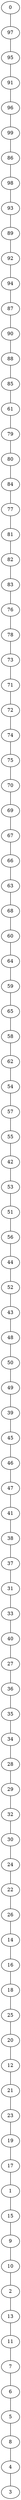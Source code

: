 graph DFS_I_grafoGilbert_100_30  {
0;
97;
95;
91;
96;
99;
86;
98;
93;
89;
92;
94;
87;
90;
88;
85;
61;
79;
80;
84;
77;
81;
82;
83;
76;
78;
73;
71;
72;
74;
75;
70;
69;
67;
66;
63;
68;
60;
64;
59;
65;
58;
62;
54;
57;
55;
42;
53;
51;
56;
44;
52;
43;
48;
50;
49;
39;
45;
46;
47;
41;
38;
37;
31;
33;
40;
27;
36;
35;
34;
28;
29;
32;
30;
24;
22;
26;
14;
16;
18;
25;
20;
12;
21;
23;
19;
17;
1;
15;
9;
10;
2;
13;
11;
7;
6;
5;
8;
4;
3;
0 -- 97;
97 -- 95;
95 -- 91;
91 -- 96;
96 -- 99;
99 -- 86;
86 -- 98;
98 -- 93;
93 -- 89;
89 -- 92;
92 -- 94;
94 -- 87;
87 -- 90;
90 -- 88;
88 -- 85;
85 -- 61;
61 -- 79;
79 -- 80;
80 -- 84;
84 -- 77;
77 -- 81;
81 -- 82;
82 -- 83;
83 -- 76;
76 -- 78;
78 -- 73;
73 -- 71;
71 -- 72;
72 -- 74;
74 -- 75;
75 -- 70;
70 -- 69;
69 -- 67;
67 -- 66;
66 -- 63;
63 -- 68;
68 -- 60;
60 -- 64;
64 -- 59;
59 -- 65;
65 -- 58;
58 -- 62;
62 -- 54;
54 -- 57;
57 -- 55;
55 -- 42;
42 -- 53;
53 -- 51;
51 -- 56;
56 -- 44;
44 -- 52;
52 -- 43;
43 -- 48;
48 -- 50;
50 -- 49;
49 -- 39;
39 -- 45;
45 -- 46;
46 -- 47;
47 -- 41;
41 -- 38;
38 -- 37;
37 -- 31;
31 -- 33;
33 -- 40;
40 -- 27;
27 -- 36;
36 -- 35;
35 -- 34;
34 -- 28;
28 -- 29;
29 -- 32;
32 -- 30;
30 -- 24;
24 -- 22;
22 -- 26;
26 -- 14;
14 -- 16;
16 -- 18;
18 -- 25;
25 -- 20;
20 -- 12;
12 -- 21;
21 -- 23;
23 -- 19;
19 -- 17;
17 -- 1;
1 -- 15;
15 -- 9;
9 -- 10;
10 -- 2;
2 -- 13;
13 -- 11;
11 -- 7;
7 -- 6;
6 -- 5;
5 -- 8;
8 -- 4;
4 -- 3;
}